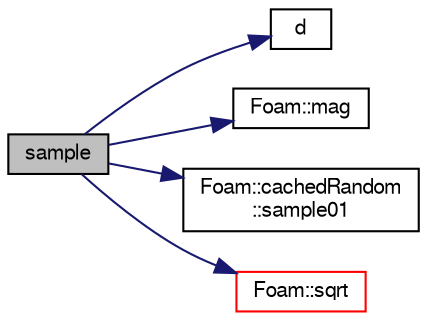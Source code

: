 digraph "sample"
{
  bgcolor="transparent";
  edge [fontname="FreeSans",fontsize="10",labelfontname="FreeSans",labelfontsize="10"];
  node [fontname="FreeSans",fontsize="10",shape=record];
  rankdir="LR";
  Node31 [label="sample",height=0.2,width=0.4,color="black", fillcolor="grey75", style="filled", fontcolor="black"];
  Node31 -> Node32 [color="midnightblue",fontsize="10",style="solid",fontname="FreeSans"];
  Node32 [label="d",height=0.2,width=0.4,color="black",URL="$a38951.html#aa182a9055736468dd160f12649a01fd1"];
  Node31 -> Node33 [color="midnightblue",fontsize="10",style="solid",fontname="FreeSans"];
  Node33 [label="Foam::mag",height=0.2,width=0.4,color="black",URL="$a21124.html#a929da2a3fdcf3dacbbe0487d3a330dae"];
  Node31 -> Node34 [color="midnightblue",fontsize="10",style="solid",fontname="FreeSans"];
  Node34 [label="Foam::cachedRandom\l::sample01",height=0.2,width=0.4,color="black",URL="$a28134.html#a69e8ec3910ef84b36df7af5b8e692c0a",tooltip="Return a sample whose components lie in the range 0-1. "];
  Node31 -> Node35 [color="midnightblue",fontsize="10",style="solid",fontname="FreeSans"];
  Node35 [label="Foam::sqrt",height=0.2,width=0.4,color="red",URL="$a21124.html#a8616bd62eebf2342a80222fecb1bda71"];
}
